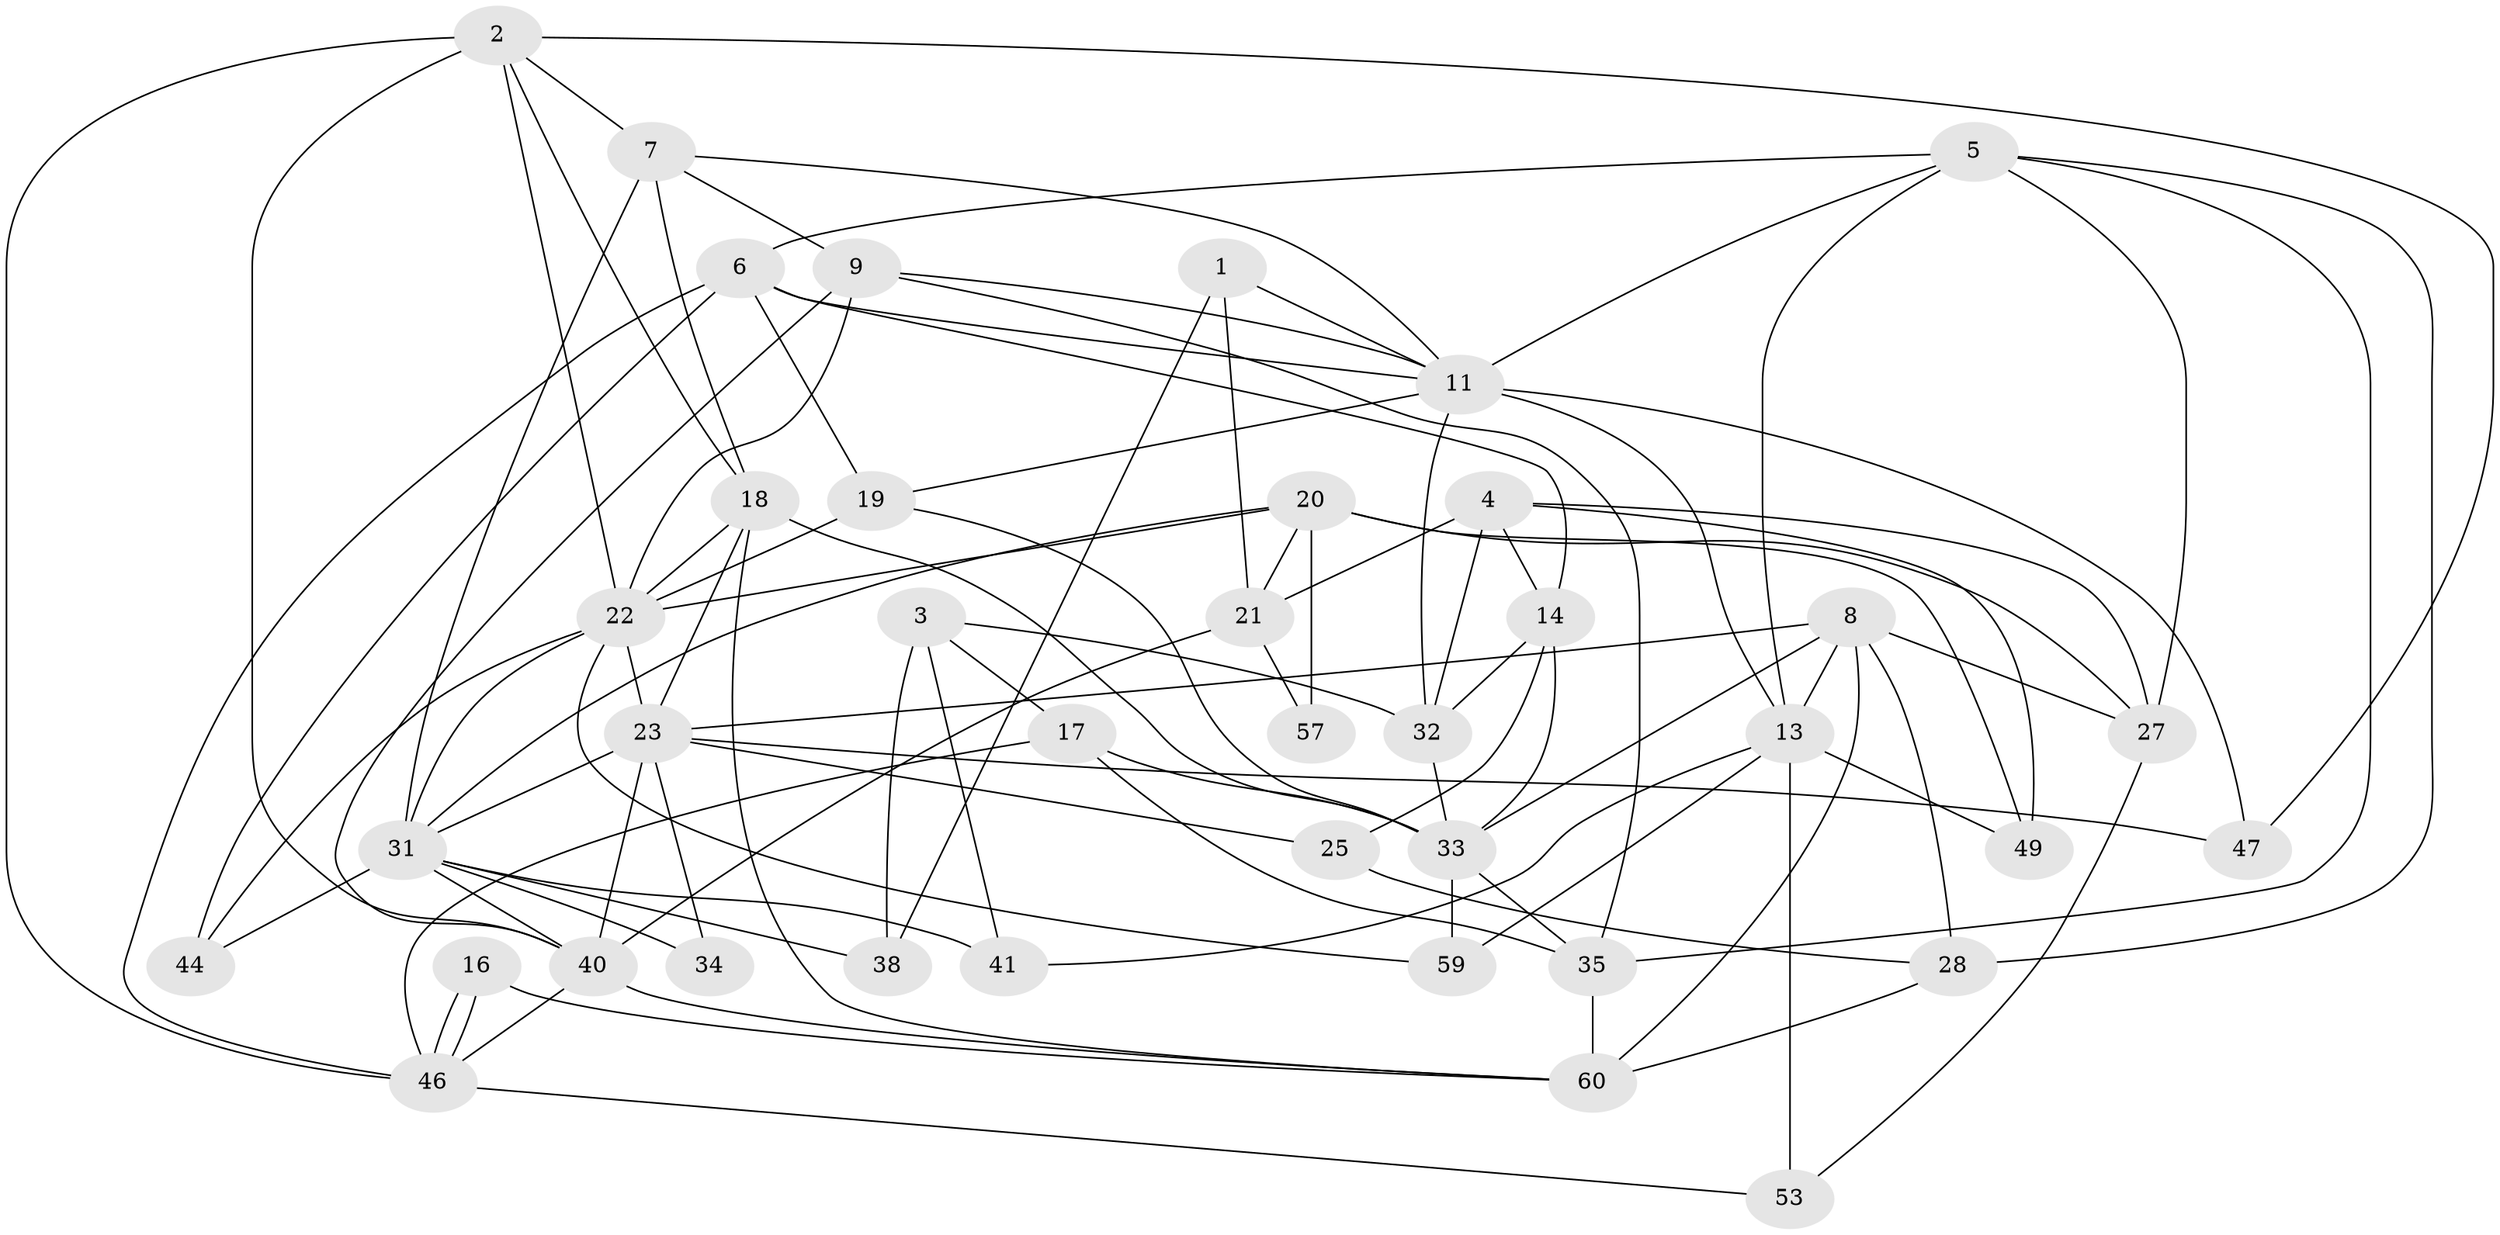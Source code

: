 // Generated by graph-tools (version 1.1) at 2025/24/03/03/25 07:24:03]
// undirected, 39 vertices, 98 edges
graph export_dot {
graph [start="1"]
  node [color=gray90,style=filled];
  1;
  2 [super="+51"];
  3 [super="+10"];
  4 [super="+29"];
  5 [super="+12"];
  6 [super="+30"];
  7 [super="+56"];
  8;
  9 [super="+52"];
  11 [super="+58"];
  13 [super="+15"];
  14 [super="+65"];
  16;
  17 [super="+24"];
  18 [super="+54"];
  19 [super="+39"];
  20 [super="+55"];
  21 [super="+26"];
  22 [super="+62"];
  23 [super="+48"];
  25;
  27 [super="+42"];
  28 [super="+43"];
  31 [super="+37"];
  32;
  33 [super="+45"];
  34;
  35 [super="+36"];
  38;
  40 [super="+64"];
  41 [super="+50"];
  44;
  46 [super="+63"];
  47;
  49;
  53;
  57;
  59;
  60 [super="+61"];
  1 -- 38;
  1 -- 21;
  1 -- 11;
  2 -- 22;
  2 -- 40;
  2 -- 18;
  2 -- 7;
  2 -- 46;
  2 -- 47;
  3 -- 17;
  3 -- 41 [weight=2];
  3 -- 32;
  3 -- 38;
  4 -- 27;
  4 -- 14;
  4 -- 32;
  4 -- 49;
  4 -- 21;
  5 -- 35;
  5 -- 13;
  5 -- 6;
  5 -- 11;
  5 -- 28;
  5 -- 27;
  6 -- 44;
  6 -- 14;
  6 -- 46;
  6 -- 11;
  6 -- 19;
  7 -- 31;
  7 -- 18;
  7 -- 9;
  7 -- 11;
  8 -- 27;
  8 -- 33;
  8 -- 60;
  8 -- 13;
  8 -- 23;
  8 -- 28;
  9 -- 40;
  9 -- 11;
  9 -- 35;
  9 -- 22;
  11 -- 19;
  11 -- 32;
  11 -- 47;
  11 -- 13;
  13 -- 59;
  13 -- 49;
  13 -- 53;
  13 -- 41;
  14 -- 25;
  14 -- 32;
  14 -- 33;
  16 -- 60;
  16 -- 46;
  16 -- 46;
  17 -- 46 [weight=2];
  17 -- 35;
  17 -- 33;
  18 -- 23;
  18 -- 22;
  18 -- 33;
  18 -- 60;
  19 -- 22 [weight=2];
  19 -- 33;
  20 -- 49;
  20 -- 27;
  20 -- 21;
  20 -- 57;
  20 -- 22;
  20 -- 31;
  21 -- 40;
  21 -- 57;
  22 -- 44;
  22 -- 59;
  22 -- 23;
  22 -- 31;
  23 -- 40;
  23 -- 47;
  23 -- 34;
  23 -- 25;
  23 -- 31;
  25 -- 28;
  27 -- 53;
  28 -- 60 [weight=2];
  31 -- 40;
  31 -- 34;
  31 -- 38;
  31 -- 44;
  31 -- 41 [weight=2];
  32 -- 33;
  33 -- 35;
  33 -- 59;
  35 -- 60;
  40 -- 60;
  40 -- 46;
  46 -- 53;
}
